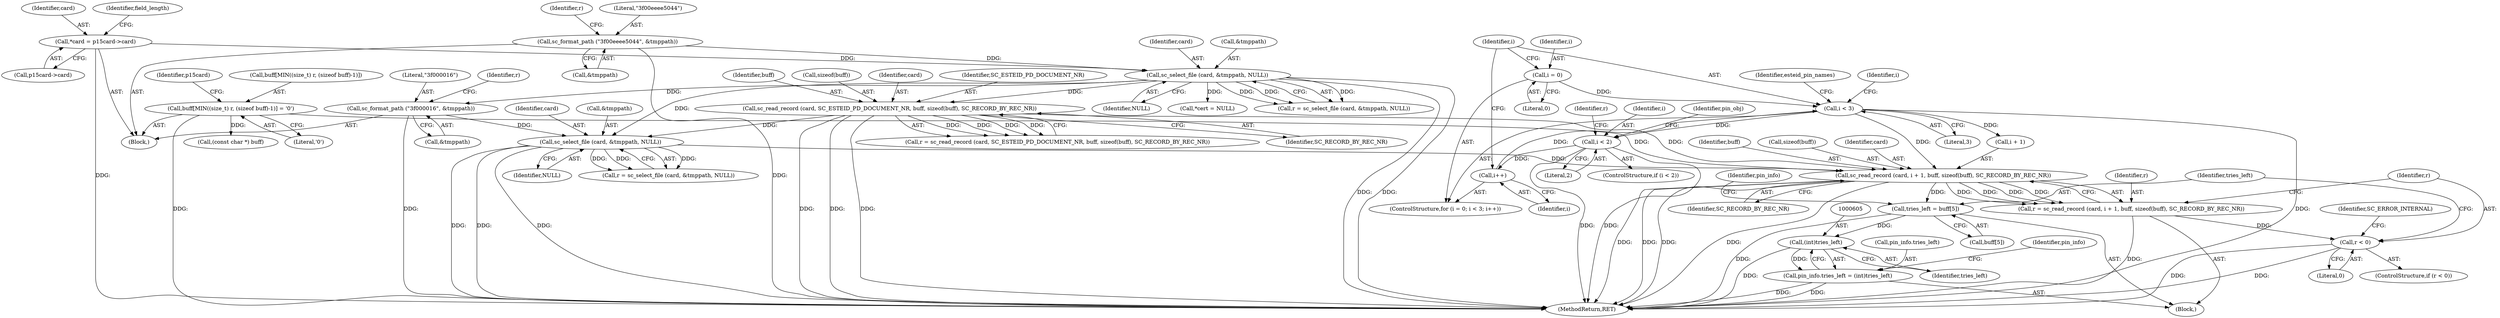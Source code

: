 digraph "0_OpenSC_360e95d45ac4123255a4c796db96337f332160ad#diff-d643a0fa169471dbf2912f4866dc49c5_4@API" {
"1000488" [label="(Call,sc_read_record (card, i + 1, buff, sizeof(buff), SC_RECORD_BY_REC_NR))"];
"1000435" [label="(Call,sc_select_file (card, &tmppath, NULL))"];
"1000166" [label="(Call,sc_read_record (card, SC_ESTEID_PD_DOCUMENT_NR, buff, sizeof(buff), SC_RECORD_BY_REC_NR))"];
"1000152" [label="(Call,sc_select_file (card, &tmppath, NULL))"];
"1000113" [label="(Call,*card = p15card->card)"];
"1000146" [label="(Call,sc_format_path (\"3f00eeee5044\", &tmppath))"];
"1000429" [label="(Call,sc_format_path (\"3f000016\", &tmppath))"];
"1000450" [label="(Call,i < 3)"];
"1000447" [label="(Call,i = 0)"];
"1000453" [label="(Call,i++)"];
"1000631" [label="(Call,i < 2)"];
"1000180" [label="(Call,buff[MIN((size_t) r, (sizeof buff)-1)] = '\0')"];
"1000486" [label="(Call,r = sc_read_record (card, i + 1, buff, sizeof(buff), SC_RECORD_BY_REC_NR))"];
"1000498" [label="(Call,r < 0)"];
"1000503" [label="(Call,tries_left = buff[5])"];
"1000604" [label="(Call,(int)tries_left)"];
"1000600" [label="(Call,pin_info.tries_left = (int)tries_left)"];
"1000156" [label="(Identifier,NULL)"];
"1000448" [label="(Identifier,i)"];
"1000632" [label="(Identifier,i)"];
"1000490" [label="(Call,i + 1)"];
"1000630" [label="(ControlStructure,if (i < 2))"];
"1000111" [label="(Block,)"];
"1000429" [label="(Call,sc_format_path (\"3f000016\", &tmppath))"];
"1000600" [label="(Call,pin_info.tries_left = (int)tries_left)"];
"1000153" [label="(Identifier,card)"];
"1000151" [label="(Identifier,r)"];
"1000148" [label="(Call,&tmppath)"];
"1000114" [label="(Identifier,card)"];
"1000486" [label="(Call,r = sc_read_record (card, i + 1, buff, sizeof(buff), SC_RECORD_BY_REC_NR))"];
"1000446" [label="(ControlStructure,for (i = 0; i < 3; i++))"];
"1000459" [label="(Identifier,esteid_pin_names)"];
"1000449" [label="(Literal,0)"];
"1000511" [label="(Identifier,pin_info)"];
"1000493" [label="(Identifier,buff)"];
"1000303" [label="(Call,*cert = NULL)"];
"1000439" [label="(Identifier,NULL)"];
"1000146" [label="(Call,sc_format_path (\"3f00eeee5044\", &tmppath))"];
"1000150" [label="(Call,r = sc_select_file (card, &tmppath, NULL))"];
"1000496" [label="(Identifier,SC_RECORD_BY_REC_NR)"];
"1000633" [label="(Literal,2)"];
"1000638" [label="(Identifier,pin_obj)"];
"1000606" [label="(Identifier,tries_left)"];
"1000436" [label="(Identifier,card)"];
"1000437" [label="(Call,&tmppath)"];
"1000166" [label="(Call,sc_read_record (card, SC_ESTEID_PD_DOCUMENT_NR, buff, sizeof(buff), SC_RECORD_BY_REC_NR))"];
"1000169" [label="(Identifier,buff)"];
"1000631" [label="(Call,i < 2)"];
"1000433" [label="(Call,r = sc_select_file (card, &tmppath, NULL))"];
"1000154" [label="(Call,&tmppath)"];
"1000454" [label="(Identifier,i)"];
"1000191" [label="(Literal,'\0')"];
"1000500" [label="(Literal,0)"];
"1000504" [label="(Identifier,tries_left)"];
"1000115" [label="(Call,p15card->card)"];
"1000601" [label="(Call,pin_info.tries_left)"];
"1000172" [label="(Identifier,SC_RECORD_BY_REC_NR)"];
"1000834" [label="(MethodReturn,RET)"];
"1000503" [label="(Call,tries_left = buff[5])"];
"1000434" [label="(Identifier,r)"];
"1000453" [label="(Call,i++)"];
"1000451" [label="(Identifier,i)"];
"1000487" [label="(Identifier,r)"];
"1000609" [label="(Identifier,pin_info)"];
"1000452" [label="(Literal,3)"];
"1000431" [label="(Call,&tmppath)"];
"1000494" [label="(Call,sizeof(buff))"];
"1000164" [label="(Call,r = sc_read_record (card, SC_ESTEID_PD_DOCUMENT_NR, buff, sizeof(buff), SC_RECORD_BY_REC_NR))"];
"1000430" [label="(Literal,\"3f000016\")"];
"1000170" [label="(Call,sizeof(buff))"];
"1000652" [label="(Identifier,r)"];
"1000435" [label="(Call,sc_select_file (card, &tmppath, NULL))"];
"1000667" [label="(Identifier,i)"];
"1000180" [label="(Call,buff[MIN((size_t) r, (sizeof buff)-1)] = '\0')"];
"1000181" [label="(Call,buff[MIN((size_t) r, (sizeof buff)-1)])"];
"1000497" [label="(ControlStructure,if (r < 0))"];
"1000167" [label="(Identifier,card)"];
"1000505" [label="(Call,buff[5])"];
"1000489" [label="(Identifier,card)"];
"1000123" [label="(Identifier,field_length)"];
"1000196" [label="(Identifier,p15card)"];
"1000152" [label="(Call,sc_select_file (card, &tmppath, NULL))"];
"1000455" [label="(Block,)"];
"1000147" [label="(Literal,\"3f00eeee5044\")"];
"1000498" [label="(Call,r < 0)"];
"1000450" [label="(Call,i < 3)"];
"1000604" [label="(Call,(int)tries_left)"];
"1000488" [label="(Call,sc_read_record (card, i + 1, buff, sizeof(buff), SC_RECORD_BY_REC_NR))"];
"1000199" [label="(Call,(const char *) buff)"];
"1000168" [label="(Identifier,SC_ESTEID_PD_DOCUMENT_NR)"];
"1000113" [label="(Call,*card = p15card->card)"];
"1000502" [label="(Identifier,SC_ERROR_INTERNAL)"];
"1000447" [label="(Call,i = 0)"];
"1000499" [label="(Identifier,r)"];
"1000488" -> "1000486"  [label="AST: "];
"1000488" -> "1000496"  [label="CFG: "];
"1000489" -> "1000488"  [label="AST: "];
"1000490" -> "1000488"  [label="AST: "];
"1000493" -> "1000488"  [label="AST: "];
"1000494" -> "1000488"  [label="AST: "];
"1000496" -> "1000488"  [label="AST: "];
"1000486" -> "1000488"  [label="CFG: "];
"1000488" -> "1000834"  [label="DDG: "];
"1000488" -> "1000834"  [label="DDG: "];
"1000488" -> "1000834"  [label="DDG: "];
"1000488" -> "1000834"  [label="DDG: "];
"1000488" -> "1000486"  [label="DDG: "];
"1000488" -> "1000486"  [label="DDG: "];
"1000488" -> "1000486"  [label="DDG: "];
"1000488" -> "1000486"  [label="DDG: "];
"1000435" -> "1000488"  [label="DDG: "];
"1000450" -> "1000488"  [label="DDG: "];
"1000180" -> "1000488"  [label="DDG: "];
"1000166" -> "1000488"  [label="DDG: "];
"1000488" -> "1000503"  [label="DDG: "];
"1000435" -> "1000433"  [label="AST: "];
"1000435" -> "1000439"  [label="CFG: "];
"1000436" -> "1000435"  [label="AST: "];
"1000437" -> "1000435"  [label="AST: "];
"1000439" -> "1000435"  [label="AST: "];
"1000433" -> "1000435"  [label="CFG: "];
"1000435" -> "1000834"  [label="DDG: "];
"1000435" -> "1000834"  [label="DDG: "];
"1000435" -> "1000834"  [label="DDG: "];
"1000435" -> "1000433"  [label="DDG: "];
"1000435" -> "1000433"  [label="DDG: "];
"1000435" -> "1000433"  [label="DDG: "];
"1000166" -> "1000435"  [label="DDG: "];
"1000429" -> "1000435"  [label="DDG: "];
"1000152" -> "1000435"  [label="DDG: "];
"1000166" -> "1000164"  [label="AST: "];
"1000166" -> "1000172"  [label="CFG: "];
"1000167" -> "1000166"  [label="AST: "];
"1000168" -> "1000166"  [label="AST: "];
"1000169" -> "1000166"  [label="AST: "];
"1000170" -> "1000166"  [label="AST: "];
"1000172" -> "1000166"  [label="AST: "];
"1000164" -> "1000166"  [label="CFG: "];
"1000166" -> "1000834"  [label="DDG: "];
"1000166" -> "1000834"  [label="DDG: "];
"1000166" -> "1000834"  [label="DDG: "];
"1000166" -> "1000164"  [label="DDG: "];
"1000166" -> "1000164"  [label="DDG: "];
"1000166" -> "1000164"  [label="DDG: "];
"1000166" -> "1000164"  [label="DDG: "];
"1000152" -> "1000166"  [label="DDG: "];
"1000152" -> "1000150"  [label="AST: "];
"1000152" -> "1000156"  [label="CFG: "];
"1000153" -> "1000152"  [label="AST: "];
"1000154" -> "1000152"  [label="AST: "];
"1000156" -> "1000152"  [label="AST: "];
"1000150" -> "1000152"  [label="CFG: "];
"1000152" -> "1000834"  [label="DDG: "];
"1000152" -> "1000834"  [label="DDG: "];
"1000152" -> "1000150"  [label="DDG: "];
"1000152" -> "1000150"  [label="DDG: "];
"1000152" -> "1000150"  [label="DDG: "];
"1000113" -> "1000152"  [label="DDG: "];
"1000146" -> "1000152"  [label="DDG: "];
"1000152" -> "1000303"  [label="DDG: "];
"1000152" -> "1000429"  [label="DDG: "];
"1000113" -> "1000111"  [label="AST: "];
"1000113" -> "1000115"  [label="CFG: "];
"1000114" -> "1000113"  [label="AST: "];
"1000115" -> "1000113"  [label="AST: "];
"1000123" -> "1000113"  [label="CFG: "];
"1000113" -> "1000834"  [label="DDG: "];
"1000146" -> "1000111"  [label="AST: "];
"1000146" -> "1000148"  [label="CFG: "];
"1000147" -> "1000146"  [label="AST: "];
"1000148" -> "1000146"  [label="AST: "];
"1000151" -> "1000146"  [label="CFG: "];
"1000146" -> "1000834"  [label="DDG: "];
"1000429" -> "1000111"  [label="AST: "];
"1000429" -> "1000431"  [label="CFG: "];
"1000430" -> "1000429"  [label="AST: "];
"1000431" -> "1000429"  [label="AST: "];
"1000434" -> "1000429"  [label="CFG: "];
"1000429" -> "1000834"  [label="DDG: "];
"1000450" -> "1000446"  [label="AST: "];
"1000450" -> "1000452"  [label="CFG: "];
"1000451" -> "1000450"  [label="AST: "];
"1000452" -> "1000450"  [label="AST: "];
"1000459" -> "1000450"  [label="CFG: "];
"1000667" -> "1000450"  [label="CFG: "];
"1000450" -> "1000834"  [label="DDG: "];
"1000447" -> "1000450"  [label="DDG: "];
"1000453" -> "1000450"  [label="DDG: "];
"1000450" -> "1000490"  [label="DDG: "];
"1000450" -> "1000631"  [label="DDG: "];
"1000447" -> "1000446"  [label="AST: "];
"1000447" -> "1000449"  [label="CFG: "];
"1000448" -> "1000447"  [label="AST: "];
"1000449" -> "1000447"  [label="AST: "];
"1000451" -> "1000447"  [label="CFG: "];
"1000453" -> "1000446"  [label="AST: "];
"1000453" -> "1000454"  [label="CFG: "];
"1000454" -> "1000453"  [label="AST: "];
"1000451" -> "1000453"  [label="CFG: "];
"1000631" -> "1000453"  [label="DDG: "];
"1000631" -> "1000630"  [label="AST: "];
"1000631" -> "1000633"  [label="CFG: "];
"1000632" -> "1000631"  [label="AST: "];
"1000633" -> "1000631"  [label="AST: "];
"1000638" -> "1000631"  [label="CFG: "];
"1000652" -> "1000631"  [label="CFG: "];
"1000631" -> "1000834"  [label="DDG: "];
"1000631" -> "1000834"  [label="DDG: "];
"1000180" -> "1000111"  [label="AST: "];
"1000180" -> "1000191"  [label="CFG: "];
"1000181" -> "1000180"  [label="AST: "];
"1000191" -> "1000180"  [label="AST: "];
"1000196" -> "1000180"  [label="CFG: "];
"1000180" -> "1000834"  [label="DDG: "];
"1000180" -> "1000199"  [label="DDG: "];
"1000486" -> "1000455"  [label="AST: "];
"1000487" -> "1000486"  [label="AST: "];
"1000499" -> "1000486"  [label="CFG: "];
"1000486" -> "1000834"  [label="DDG: "];
"1000486" -> "1000498"  [label="DDG: "];
"1000498" -> "1000497"  [label="AST: "];
"1000498" -> "1000500"  [label="CFG: "];
"1000499" -> "1000498"  [label="AST: "];
"1000500" -> "1000498"  [label="AST: "];
"1000502" -> "1000498"  [label="CFG: "];
"1000504" -> "1000498"  [label="CFG: "];
"1000498" -> "1000834"  [label="DDG: "];
"1000498" -> "1000834"  [label="DDG: "];
"1000503" -> "1000455"  [label="AST: "];
"1000503" -> "1000505"  [label="CFG: "];
"1000504" -> "1000503"  [label="AST: "];
"1000505" -> "1000503"  [label="AST: "];
"1000511" -> "1000503"  [label="CFG: "];
"1000503" -> "1000834"  [label="DDG: "];
"1000503" -> "1000604"  [label="DDG: "];
"1000604" -> "1000600"  [label="AST: "];
"1000604" -> "1000606"  [label="CFG: "];
"1000605" -> "1000604"  [label="AST: "];
"1000606" -> "1000604"  [label="AST: "];
"1000600" -> "1000604"  [label="CFG: "];
"1000604" -> "1000834"  [label="DDG: "];
"1000604" -> "1000600"  [label="DDG: "];
"1000600" -> "1000455"  [label="AST: "];
"1000601" -> "1000600"  [label="AST: "];
"1000609" -> "1000600"  [label="CFG: "];
"1000600" -> "1000834"  [label="DDG: "];
"1000600" -> "1000834"  [label="DDG: "];
}
